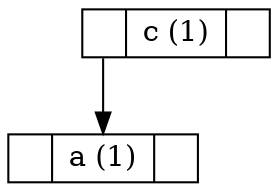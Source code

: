 digraph BSTree {
  node [shape=record, height=0.1];
  node140659499483296 [label="<left> | <key> c (1) | <right> "];
  node140659499483296:left -> node140659500531872:key;
  node140659500531872 [label="<left> | <key> a (1) | <right> "];
}
